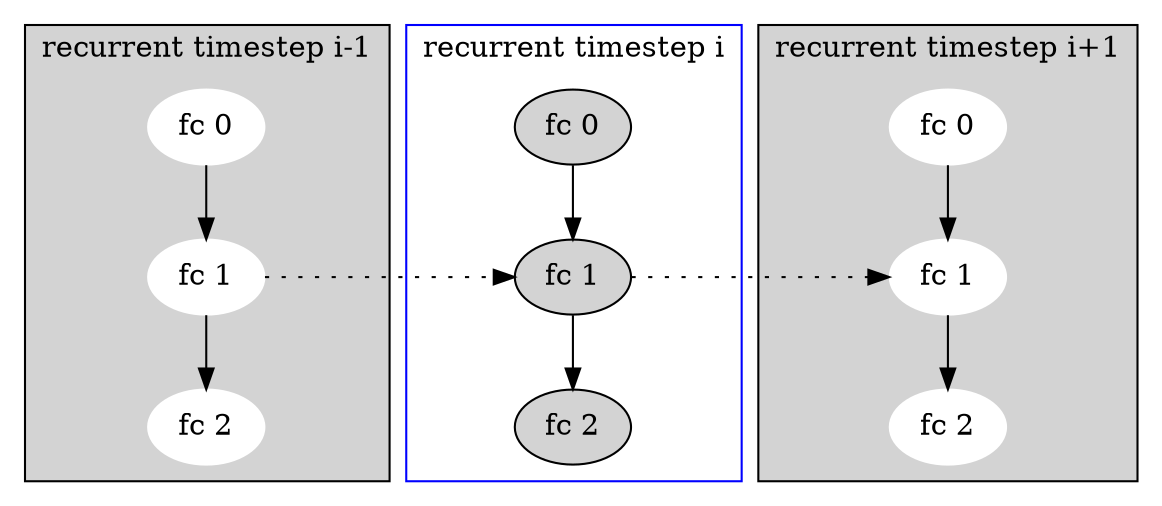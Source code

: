 digraph G{
	subgraph cluster_timestep0 {
		label="recurrent timestep i-1"
		bgcolor=lightgray
		node [style=filled,color=white]
		fc0_0 [label="fc 0"]
		fc0_1 [label="fc 1"]
		fc0_2 [label="fc 2"]

		fc0_0 -> fc0_1
		fc0_1 -> fc0_2
	}

	subgraph cluster_timestep1 {
		label="recurrent timestep i"
		node [style=filled];
		fc1_0 [label="fc 0"]
		fc1_1 [label="fc 1"]
		fc1_2 [label="fc 2"]
		color=blue

		fc1_0 -> fc1_1
		fc1_1 -> fc1_2
	}

	subgraph cluster_timestep2 {
		label="recurrent timestep i+1"
		bgcolor=lightgray
		node [style=filled,color=white]
		fc2_0 [label="fc 0"]
		fc2_1 [label="fc 1"]
		fc2_2 [label="fc 2"]

		fc2_0 -> fc2_1
		fc2_1 -> fc2_2
	}
	
	
	fc0_1 -> fc1_1 [style="dotted" constraint=false]
	fc1_1 -> fc2_1 [style="dotted" constraint=false]

}